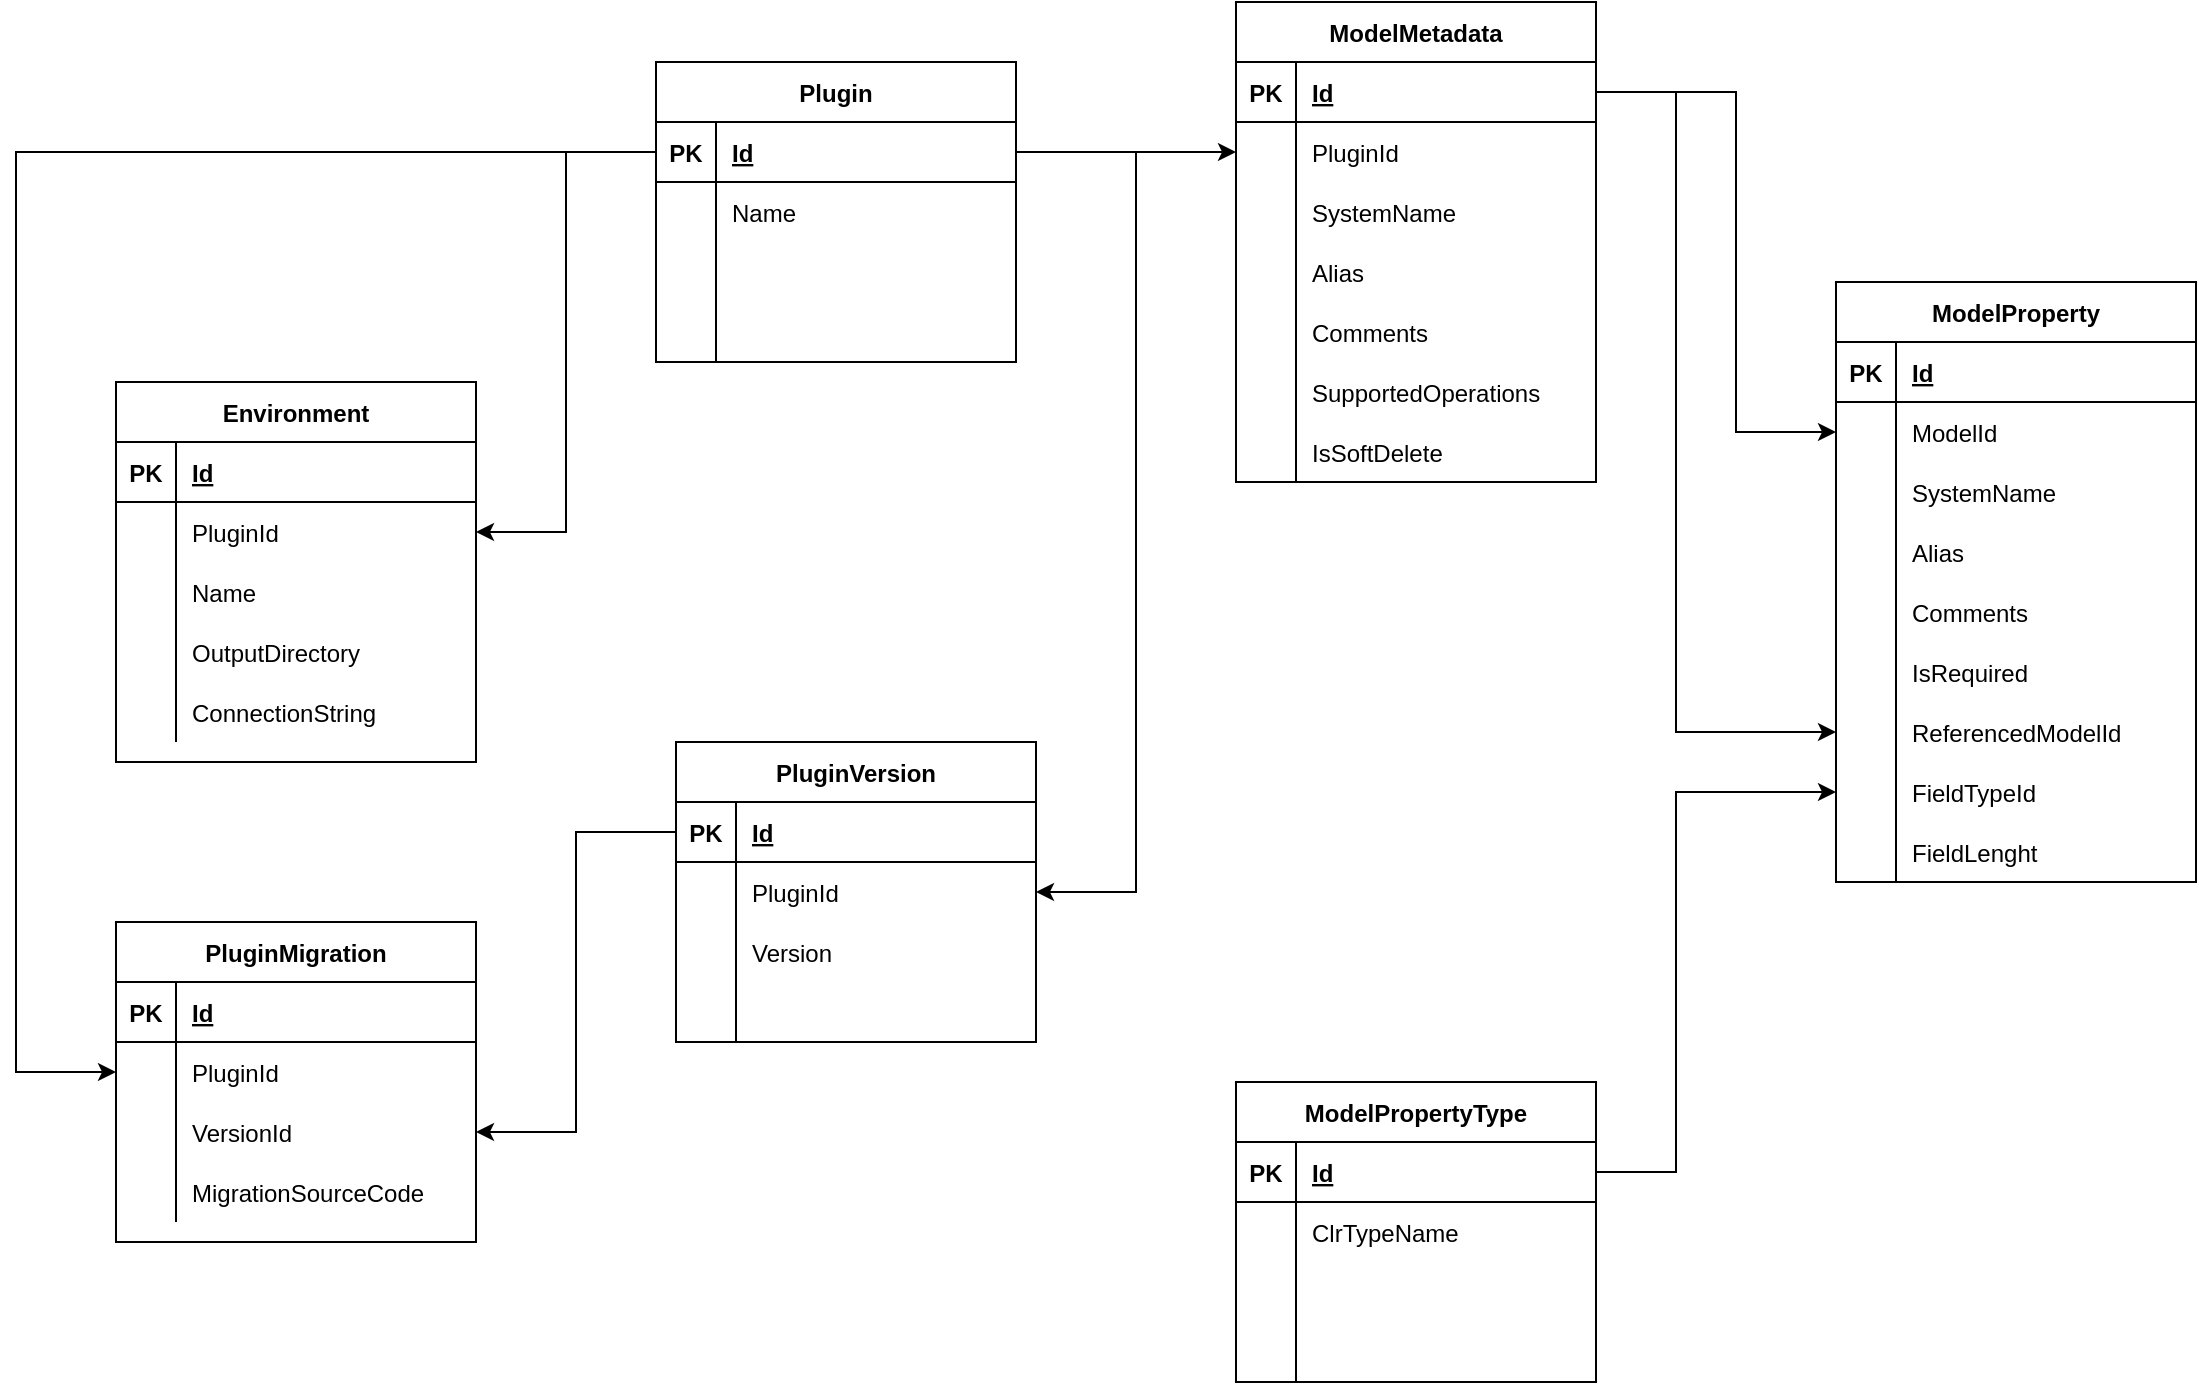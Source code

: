<mxfile version="20.0.1" type="github" pages="3">
  <diagram id="ENWvGRKm66jdoPPi_Mgj" name="MetadataDB">
    <mxGraphModel dx="1452" dy="845" grid="1" gridSize="10" guides="1" tooltips="1" connect="1" arrows="1" fold="1" page="1" pageScale="1" pageWidth="1169" pageHeight="827" math="0" shadow="0">
      <root>
        <mxCell id="0" />
        <mxCell id="1" parent="0" />
        <mxCell id="-sMg55yq_E413-OcBo4l-1" value="Plugin" style="shape=table;startSize=30;container=1;collapsible=1;childLayout=tableLayout;fixedRows=1;rowLines=0;fontStyle=1;align=center;resizeLast=1;" vertex="1" parent="1">
          <mxGeometry x="360" y="70" width="180" height="150" as="geometry" />
        </mxCell>
        <mxCell id="-sMg55yq_E413-OcBo4l-2" value="" style="shape=tableRow;horizontal=0;startSize=0;swimlaneHead=0;swimlaneBody=0;fillColor=none;collapsible=0;dropTarget=0;points=[[0,0.5],[1,0.5]];portConstraint=eastwest;top=0;left=0;right=0;bottom=1;" vertex="1" parent="-sMg55yq_E413-OcBo4l-1">
          <mxGeometry y="30" width="180" height="30" as="geometry" />
        </mxCell>
        <mxCell id="-sMg55yq_E413-OcBo4l-3" value="PK" style="shape=partialRectangle;connectable=0;fillColor=none;top=0;left=0;bottom=0;right=0;fontStyle=1;overflow=hidden;" vertex="1" parent="-sMg55yq_E413-OcBo4l-2">
          <mxGeometry width="30" height="30" as="geometry">
            <mxRectangle width="30" height="30" as="alternateBounds" />
          </mxGeometry>
        </mxCell>
        <mxCell id="-sMg55yq_E413-OcBo4l-4" value="Id" style="shape=partialRectangle;connectable=0;fillColor=none;top=0;left=0;bottom=0;right=0;align=left;spacingLeft=6;fontStyle=5;overflow=hidden;" vertex="1" parent="-sMg55yq_E413-OcBo4l-2">
          <mxGeometry x="30" width="150" height="30" as="geometry">
            <mxRectangle width="150" height="30" as="alternateBounds" />
          </mxGeometry>
        </mxCell>
        <mxCell id="-sMg55yq_E413-OcBo4l-5" value="" style="shape=tableRow;horizontal=0;startSize=0;swimlaneHead=0;swimlaneBody=0;fillColor=none;collapsible=0;dropTarget=0;points=[[0,0.5],[1,0.5]];portConstraint=eastwest;top=0;left=0;right=0;bottom=0;" vertex="1" parent="-sMg55yq_E413-OcBo4l-1">
          <mxGeometry y="60" width="180" height="30" as="geometry" />
        </mxCell>
        <mxCell id="-sMg55yq_E413-OcBo4l-6" value="" style="shape=partialRectangle;connectable=0;fillColor=none;top=0;left=0;bottom=0;right=0;editable=1;overflow=hidden;" vertex="1" parent="-sMg55yq_E413-OcBo4l-5">
          <mxGeometry width="30" height="30" as="geometry">
            <mxRectangle width="30" height="30" as="alternateBounds" />
          </mxGeometry>
        </mxCell>
        <mxCell id="-sMg55yq_E413-OcBo4l-7" value="Name" style="shape=partialRectangle;connectable=0;fillColor=none;top=0;left=0;bottom=0;right=0;align=left;spacingLeft=6;overflow=hidden;" vertex="1" parent="-sMg55yq_E413-OcBo4l-5">
          <mxGeometry x="30" width="150" height="30" as="geometry">
            <mxRectangle width="150" height="30" as="alternateBounds" />
          </mxGeometry>
        </mxCell>
        <mxCell id="-sMg55yq_E413-OcBo4l-8" value="" style="shape=tableRow;horizontal=0;startSize=0;swimlaneHead=0;swimlaneBody=0;fillColor=none;collapsible=0;dropTarget=0;points=[[0,0.5],[1,0.5]];portConstraint=eastwest;top=0;left=0;right=0;bottom=0;" vertex="1" parent="-sMg55yq_E413-OcBo4l-1">
          <mxGeometry y="90" width="180" height="30" as="geometry" />
        </mxCell>
        <mxCell id="-sMg55yq_E413-OcBo4l-9" value="" style="shape=partialRectangle;connectable=0;fillColor=none;top=0;left=0;bottom=0;right=0;editable=1;overflow=hidden;" vertex="1" parent="-sMg55yq_E413-OcBo4l-8">
          <mxGeometry width="30" height="30" as="geometry">
            <mxRectangle width="30" height="30" as="alternateBounds" />
          </mxGeometry>
        </mxCell>
        <mxCell id="-sMg55yq_E413-OcBo4l-10" value="" style="shape=partialRectangle;connectable=0;fillColor=none;top=0;left=0;bottom=0;right=0;align=left;spacingLeft=6;overflow=hidden;" vertex="1" parent="-sMg55yq_E413-OcBo4l-8">
          <mxGeometry x="30" width="150" height="30" as="geometry">
            <mxRectangle width="150" height="30" as="alternateBounds" />
          </mxGeometry>
        </mxCell>
        <mxCell id="-sMg55yq_E413-OcBo4l-11" value="" style="shape=tableRow;horizontal=0;startSize=0;swimlaneHead=0;swimlaneBody=0;fillColor=none;collapsible=0;dropTarget=0;points=[[0,0.5],[1,0.5]];portConstraint=eastwest;top=0;left=0;right=0;bottom=0;" vertex="1" parent="-sMg55yq_E413-OcBo4l-1">
          <mxGeometry y="120" width="180" height="30" as="geometry" />
        </mxCell>
        <mxCell id="-sMg55yq_E413-OcBo4l-12" value="" style="shape=partialRectangle;connectable=0;fillColor=none;top=0;left=0;bottom=0;right=0;editable=1;overflow=hidden;" vertex="1" parent="-sMg55yq_E413-OcBo4l-11">
          <mxGeometry width="30" height="30" as="geometry">
            <mxRectangle width="30" height="30" as="alternateBounds" />
          </mxGeometry>
        </mxCell>
        <mxCell id="-sMg55yq_E413-OcBo4l-13" value="" style="shape=partialRectangle;connectable=0;fillColor=none;top=0;left=0;bottom=0;right=0;align=left;spacingLeft=6;overflow=hidden;" vertex="1" parent="-sMg55yq_E413-OcBo4l-11">
          <mxGeometry x="30" width="150" height="30" as="geometry">
            <mxRectangle width="150" height="30" as="alternateBounds" />
          </mxGeometry>
        </mxCell>
        <mxCell id="-sMg55yq_E413-OcBo4l-14" value="Environment" style="shape=table;startSize=30;container=1;collapsible=1;childLayout=tableLayout;fixedRows=1;rowLines=0;fontStyle=1;align=center;resizeLast=1;" vertex="1" parent="1">
          <mxGeometry x="90" y="230" width="180" height="190" as="geometry" />
        </mxCell>
        <mxCell id="-sMg55yq_E413-OcBo4l-15" value="" style="shape=tableRow;horizontal=0;startSize=0;swimlaneHead=0;swimlaneBody=0;fillColor=none;collapsible=0;dropTarget=0;points=[[0,0.5],[1,0.5]];portConstraint=eastwest;top=0;left=0;right=0;bottom=1;" vertex="1" parent="-sMg55yq_E413-OcBo4l-14">
          <mxGeometry y="30" width="180" height="30" as="geometry" />
        </mxCell>
        <mxCell id="-sMg55yq_E413-OcBo4l-16" value="PK" style="shape=partialRectangle;connectable=0;fillColor=none;top=0;left=0;bottom=0;right=0;fontStyle=1;overflow=hidden;" vertex="1" parent="-sMg55yq_E413-OcBo4l-15">
          <mxGeometry width="30" height="30" as="geometry">
            <mxRectangle width="30" height="30" as="alternateBounds" />
          </mxGeometry>
        </mxCell>
        <mxCell id="-sMg55yq_E413-OcBo4l-17" value="Id" style="shape=partialRectangle;connectable=0;fillColor=none;top=0;left=0;bottom=0;right=0;align=left;spacingLeft=6;fontStyle=5;overflow=hidden;" vertex="1" parent="-sMg55yq_E413-OcBo4l-15">
          <mxGeometry x="30" width="150" height="30" as="geometry">
            <mxRectangle width="150" height="30" as="alternateBounds" />
          </mxGeometry>
        </mxCell>
        <mxCell id="-sMg55yq_E413-OcBo4l-18" value="" style="shape=tableRow;horizontal=0;startSize=0;swimlaneHead=0;swimlaneBody=0;fillColor=none;collapsible=0;dropTarget=0;points=[[0,0.5],[1,0.5]];portConstraint=eastwest;top=0;left=0;right=0;bottom=0;" vertex="1" parent="-sMg55yq_E413-OcBo4l-14">
          <mxGeometry y="60" width="180" height="30" as="geometry" />
        </mxCell>
        <mxCell id="-sMg55yq_E413-OcBo4l-19" value="" style="shape=partialRectangle;connectable=0;fillColor=none;top=0;left=0;bottom=0;right=0;editable=1;overflow=hidden;" vertex="1" parent="-sMg55yq_E413-OcBo4l-18">
          <mxGeometry width="30" height="30" as="geometry">
            <mxRectangle width="30" height="30" as="alternateBounds" />
          </mxGeometry>
        </mxCell>
        <mxCell id="-sMg55yq_E413-OcBo4l-20" value="PluginId" style="shape=partialRectangle;connectable=0;fillColor=none;top=0;left=0;bottom=0;right=0;align=left;spacingLeft=6;overflow=hidden;" vertex="1" parent="-sMg55yq_E413-OcBo4l-18">
          <mxGeometry x="30" width="150" height="30" as="geometry">
            <mxRectangle width="150" height="30" as="alternateBounds" />
          </mxGeometry>
        </mxCell>
        <mxCell id="-sMg55yq_E413-OcBo4l-21" value="" style="shape=tableRow;horizontal=0;startSize=0;swimlaneHead=0;swimlaneBody=0;fillColor=none;collapsible=0;dropTarget=0;points=[[0,0.5],[1,0.5]];portConstraint=eastwest;top=0;left=0;right=0;bottom=0;" vertex="1" parent="-sMg55yq_E413-OcBo4l-14">
          <mxGeometry y="90" width="180" height="30" as="geometry" />
        </mxCell>
        <mxCell id="-sMg55yq_E413-OcBo4l-22" value="" style="shape=partialRectangle;connectable=0;fillColor=none;top=0;left=0;bottom=0;right=0;editable=1;overflow=hidden;" vertex="1" parent="-sMg55yq_E413-OcBo4l-21">
          <mxGeometry width="30" height="30" as="geometry">
            <mxRectangle width="30" height="30" as="alternateBounds" />
          </mxGeometry>
        </mxCell>
        <mxCell id="-sMg55yq_E413-OcBo4l-23" value="Name" style="shape=partialRectangle;connectable=0;fillColor=none;top=0;left=0;bottom=0;right=0;align=left;spacingLeft=6;overflow=hidden;" vertex="1" parent="-sMg55yq_E413-OcBo4l-21">
          <mxGeometry x="30" width="150" height="30" as="geometry">
            <mxRectangle width="150" height="30" as="alternateBounds" />
          </mxGeometry>
        </mxCell>
        <mxCell id="-sMg55yq_E413-OcBo4l-24" value="" style="shape=tableRow;horizontal=0;startSize=0;swimlaneHead=0;swimlaneBody=0;fillColor=none;collapsible=0;dropTarget=0;points=[[0,0.5],[1,0.5]];portConstraint=eastwest;top=0;left=0;right=0;bottom=0;" vertex="1" parent="-sMg55yq_E413-OcBo4l-14">
          <mxGeometry y="120" width="180" height="30" as="geometry" />
        </mxCell>
        <mxCell id="-sMg55yq_E413-OcBo4l-25" value="" style="shape=partialRectangle;connectable=0;fillColor=none;top=0;left=0;bottom=0;right=0;editable=1;overflow=hidden;" vertex="1" parent="-sMg55yq_E413-OcBo4l-24">
          <mxGeometry width="30" height="30" as="geometry">
            <mxRectangle width="30" height="30" as="alternateBounds" />
          </mxGeometry>
        </mxCell>
        <mxCell id="-sMg55yq_E413-OcBo4l-26" value="OutputDirectory" style="shape=partialRectangle;connectable=0;fillColor=none;top=0;left=0;bottom=0;right=0;align=left;spacingLeft=6;overflow=hidden;" vertex="1" parent="-sMg55yq_E413-OcBo4l-24">
          <mxGeometry x="30" width="150" height="30" as="geometry">
            <mxRectangle width="150" height="30" as="alternateBounds" />
          </mxGeometry>
        </mxCell>
        <mxCell id="2RQlWxxqSWTfRUHXWIWC-4" value="" style="shape=tableRow;horizontal=0;startSize=0;swimlaneHead=0;swimlaneBody=0;fillColor=none;collapsible=0;dropTarget=0;points=[[0,0.5],[1,0.5]];portConstraint=eastwest;top=0;left=0;right=0;bottom=0;" vertex="1" parent="-sMg55yq_E413-OcBo4l-14">
          <mxGeometry y="150" width="180" height="30" as="geometry" />
        </mxCell>
        <mxCell id="2RQlWxxqSWTfRUHXWIWC-5" value="" style="shape=partialRectangle;connectable=0;fillColor=none;top=0;left=0;bottom=0;right=0;editable=1;overflow=hidden;" vertex="1" parent="2RQlWxxqSWTfRUHXWIWC-4">
          <mxGeometry width="30" height="30" as="geometry">
            <mxRectangle width="30" height="30" as="alternateBounds" />
          </mxGeometry>
        </mxCell>
        <mxCell id="2RQlWxxqSWTfRUHXWIWC-6" value="ConnectionString" style="shape=partialRectangle;connectable=0;fillColor=none;top=0;left=0;bottom=0;right=0;align=left;spacingLeft=6;overflow=hidden;" vertex="1" parent="2RQlWxxqSWTfRUHXWIWC-4">
          <mxGeometry x="30" width="150" height="30" as="geometry">
            <mxRectangle width="150" height="30" as="alternateBounds" />
          </mxGeometry>
        </mxCell>
        <mxCell id="-sMg55yq_E413-OcBo4l-27" style="edgeStyle=orthogonalEdgeStyle;rounded=0;orthogonalLoop=1;jettySize=auto;html=1;" edge="1" parent="1" source="-sMg55yq_E413-OcBo4l-2" target="-sMg55yq_E413-OcBo4l-18">
          <mxGeometry relative="1" as="geometry" />
        </mxCell>
        <mxCell id="-sMg55yq_E413-OcBo4l-67" value="" style="edgeStyle=orthogonalEdgeStyle;rounded=0;orthogonalLoop=1;jettySize=auto;html=1;" edge="1" parent="1" source="-sMg55yq_E413-OcBo4l-29" target="-sMg55yq_E413-OcBo4l-52">
          <mxGeometry relative="1" as="geometry">
            <Array as="points">
              <mxPoint x="900" y="85" />
              <mxPoint x="900" y="255" />
            </Array>
          </mxGeometry>
        </mxCell>
        <mxCell id="-sMg55yq_E413-OcBo4l-28" value="ModelMetadata" style="shape=table;startSize=30;container=1;collapsible=1;childLayout=tableLayout;fixedRows=1;rowLines=0;fontStyle=1;align=center;resizeLast=1;" vertex="1" parent="1">
          <mxGeometry x="650" y="40" width="180" height="240" as="geometry" />
        </mxCell>
        <mxCell id="-sMg55yq_E413-OcBo4l-29" value="" style="shape=tableRow;horizontal=0;startSize=0;swimlaneHead=0;swimlaneBody=0;fillColor=none;collapsible=0;dropTarget=0;points=[[0,0.5],[1,0.5]];portConstraint=eastwest;top=0;left=0;right=0;bottom=1;" vertex="1" parent="-sMg55yq_E413-OcBo4l-28">
          <mxGeometry y="30" width="180" height="30" as="geometry" />
        </mxCell>
        <mxCell id="-sMg55yq_E413-OcBo4l-30" value="PK" style="shape=partialRectangle;connectable=0;fillColor=none;top=0;left=0;bottom=0;right=0;fontStyle=1;overflow=hidden;" vertex="1" parent="-sMg55yq_E413-OcBo4l-29">
          <mxGeometry width="30" height="30" as="geometry">
            <mxRectangle width="30" height="30" as="alternateBounds" />
          </mxGeometry>
        </mxCell>
        <mxCell id="-sMg55yq_E413-OcBo4l-31" value="Id" style="shape=partialRectangle;connectable=0;fillColor=none;top=0;left=0;bottom=0;right=0;align=left;spacingLeft=6;fontStyle=5;overflow=hidden;" vertex="1" parent="-sMg55yq_E413-OcBo4l-29">
          <mxGeometry x="30" width="150" height="30" as="geometry">
            <mxRectangle width="150" height="30" as="alternateBounds" />
          </mxGeometry>
        </mxCell>
        <mxCell id="-sMg55yq_E413-OcBo4l-44" value="" style="shape=tableRow;horizontal=0;startSize=0;swimlaneHead=0;swimlaneBody=0;fillColor=none;collapsible=0;dropTarget=0;points=[[0,0.5],[1,0.5]];portConstraint=eastwest;top=0;left=0;right=0;bottom=0;" vertex="1" parent="-sMg55yq_E413-OcBo4l-28">
          <mxGeometry y="60" width="180" height="30" as="geometry" />
        </mxCell>
        <mxCell id="-sMg55yq_E413-OcBo4l-45" value="" style="shape=partialRectangle;connectable=0;fillColor=none;top=0;left=0;bottom=0;right=0;editable=1;overflow=hidden;" vertex="1" parent="-sMg55yq_E413-OcBo4l-44">
          <mxGeometry width="30" height="30" as="geometry">
            <mxRectangle width="30" height="30" as="alternateBounds" />
          </mxGeometry>
        </mxCell>
        <mxCell id="-sMg55yq_E413-OcBo4l-46" value="PluginId" style="shape=partialRectangle;connectable=0;fillColor=none;top=0;left=0;bottom=0;right=0;align=left;spacingLeft=6;overflow=hidden;" vertex="1" parent="-sMg55yq_E413-OcBo4l-44">
          <mxGeometry x="30" width="150" height="30" as="geometry">
            <mxRectangle width="150" height="30" as="alternateBounds" />
          </mxGeometry>
        </mxCell>
        <mxCell id="-sMg55yq_E413-OcBo4l-32" value="" style="shape=tableRow;horizontal=0;startSize=0;swimlaneHead=0;swimlaneBody=0;fillColor=none;collapsible=0;dropTarget=0;points=[[0,0.5],[1,0.5]];portConstraint=eastwest;top=0;left=0;right=0;bottom=0;" vertex="1" parent="-sMg55yq_E413-OcBo4l-28">
          <mxGeometry y="90" width="180" height="30" as="geometry" />
        </mxCell>
        <mxCell id="-sMg55yq_E413-OcBo4l-33" value="" style="shape=partialRectangle;connectable=0;fillColor=none;top=0;left=0;bottom=0;right=0;editable=1;overflow=hidden;" vertex="1" parent="-sMg55yq_E413-OcBo4l-32">
          <mxGeometry width="30" height="30" as="geometry">
            <mxRectangle width="30" height="30" as="alternateBounds" />
          </mxGeometry>
        </mxCell>
        <mxCell id="-sMg55yq_E413-OcBo4l-34" value="SystemName" style="shape=partialRectangle;connectable=0;fillColor=none;top=0;left=0;bottom=0;right=0;align=left;spacingLeft=6;overflow=hidden;" vertex="1" parent="-sMg55yq_E413-OcBo4l-32">
          <mxGeometry x="30" width="150" height="30" as="geometry">
            <mxRectangle width="150" height="30" as="alternateBounds" />
          </mxGeometry>
        </mxCell>
        <mxCell id="-sMg55yq_E413-OcBo4l-35" value="" style="shape=tableRow;horizontal=0;startSize=0;swimlaneHead=0;swimlaneBody=0;fillColor=none;collapsible=0;dropTarget=0;points=[[0,0.5],[1,0.5]];portConstraint=eastwest;top=0;left=0;right=0;bottom=0;" vertex="1" parent="-sMg55yq_E413-OcBo4l-28">
          <mxGeometry y="120" width="180" height="30" as="geometry" />
        </mxCell>
        <mxCell id="-sMg55yq_E413-OcBo4l-36" value="" style="shape=partialRectangle;connectable=0;fillColor=none;top=0;left=0;bottom=0;right=0;editable=1;overflow=hidden;" vertex="1" parent="-sMg55yq_E413-OcBo4l-35">
          <mxGeometry width="30" height="30" as="geometry">
            <mxRectangle width="30" height="30" as="alternateBounds" />
          </mxGeometry>
        </mxCell>
        <mxCell id="-sMg55yq_E413-OcBo4l-37" value="Alias" style="shape=partialRectangle;connectable=0;fillColor=none;top=0;left=0;bottom=0;right=0;align=left;spacingLeft=6;overflow=hidden;" vertex="1" parent="-sMg55yq_E413-OcBo4l-35">
          <mxGeometry x="30" width="150" height="30" as="geometry">
            <mxRectangle width="150" height="30" as="alternateBounds" />
          </mxGeometry>
        </mxCell>
        <mxCell id="-sMg55yq_E413-OcBo4l-41" value="" style="shape=tableRow;horizontal=0;startSize=0;swimlaneHead=0;swimlaneBody=0;fillColor=none;collapsible=0;dropTarget=0;points=[[0,0.5],[1,0.5]];portConstraint=eastwest;top=0;left=0;right=0;bottom=0;" vertex="1" parent="-sMg55yq_E413-OcBo4l-28">
          <mxGeometry y="150" width="180" height="30" as="geometry" />
        </mxCell>
        <mxCell id="-sMg55yq_E413-OcBo4l-42" value="" style="shape=partialRectangle;connectable=0;fillColor=none;top=0;left=0;bottom=0;right=0;editable=1;overflow=hidden;" vertex="1" parent="-sMg55yq_E413-OcBo4l-41">
          <mxGeometry width="30" height="30" as="geometry">
            <mxRectangle width="30" height="30" as="alternateBounds" />
          </mxGeometry>
        </mxCell>
        <mxCell id="-sMg55yq_E413-OcBo4l-43" value="Comments" style="shape=partialRectangle;connectable=0;fillColor=none;top=0;left=0;bottom=0;right=0;align=left;spacingLeft=6;overflow=hidden;" vertex="1" parent="-sMg55yq_E413-OcBo4l-41">
          <mxGeometry x="30" width="150" height="30" as="geometry">
            <mxRectangle width="150" height="30" as="alternateBounds" />
          </mxGeometry>
        </mxCell>
        <mxCell id="-sMg55yq_E413-OcBo4l-38" value="" style="shape=tableRow;horizontal=0;startSize=0;swimlaneHead=0;swimlaneBody=0;fillColor=none;collapsible=0;dropTarget=0;points=[[0,0.5],[1,0.5]];portConstraint=eastwest;top=0;left=0;right=0;bottom=0;" vertex="1" parent="-sMg55yq_E413-OcBo4l-28">
          <mxGeometry y="180" width="180" height="30" as="geometry" />
        </mxCell>
        <mxCell id="-sMg55yq_E413-OcBo4l-39" value="" style="shape=partialRectangle;connectable=0;fillColor=none;top=0;left=0;bottom=0;right=0;editable=1;overflow=hidden;" vertex="1" parent="-sMg55yq_E413-OcBo4l-38">
          <mxGeometry width="30" height="30" as="geometry">
            <mxRectangle width="30" height="30" as="alternateBounds" />
          </mxGeometry>
        </mxCell>
        <mxCell id="-sMg55yq_E413-OcBo4l-40" value="SupportedOperations" style="shape=partialRectangle;connectable=0;fillColor=none;top=0;left=0;bottom=0;right=0;align=left;spacingLeft=6;overflow=hidden;" vertex="1" parent="-sMg55yq_E413-OcBo4l-38">
          <mxGeometry x="30" width="150" height="30" as="geometry">
            <mxRectangle width="150" height="30" as="alternateBounds" />
          </mxGeometry>
        </mxCell>
        <mxCell id="2RQlWxxqSWTfRUHXWIWC-1" value="" style="shape=tableRow;horizontal=0;startSize=0;swimlaneHead=0;swimlaneBody=0;fillColor=none;collapsible=0;dropTarget=0;points=[[0,0.5],[1,0.5]];portConstraint=eastwest;top=0;left=0;right=0;bottom=0;" vertex="1" parent="-sMg55yq_E413-OcBo4l-28">
          <mxGeometry y="210" width="180" height="30" as="geometry" />
        </mxCell>
        <mxCell id="2RQlWxxqSWTfRUHXWIWC-2" value="" style="shape=partialRectangle;connectable=0;fillColor=none;top=0;left=0;bottom=0;right=0;editable=1;overflow=hidden;" vertex="1" parent="2RQlWxxqSWTfRUHXWIWC-1">
          <mxGeometry width="30" height="30" as="geometry">
            <mxRectangle width="30" height="30" as="alternateBounds" />
          </mxGeometry>
        </mxCell>
        <mxCell id="2RQlWxxqSWTfRUHXWIWC-3" value="IsSoftDelete" style="shape=partialRectangle;connectable=0;fillColor=none;top=0;left=0;bottom=0;right=0;align=left;spacingLeft=6;overflow=hidden;" vertex="1" parent="2RQlWxxqSWTfRUHXWIWC-1">
          <mxGeometry x="30" width="150" height="30" as="geometry">
            <mxRectangle width="150" height="30" as="alternateBounds" />
          </mxGeometry>
        </mxCell>
        <mxCell id="-sMg55yq_E413-OcBo4l-47" style="edgeStyle=orthogonalEdgeStyle;rounded=0;orthogonalLoop=1;jettySize=auto;html=1;" edge="1" parent="1" source="-sMg55yq_E413-OcBo4l-2" target="-sMg55yq_E413-OcBo4l-44">
          <mxGeometry relative="1" as="geometry" />
        </mxCell>
        <mxCell id="-sMg55yq_E413-OcBo4l-48" value="ModelProperty" style="shape=table;startSize=30;container=1;collapsible=1;childLayout=tableLayout;fixedRows=1;rowLines=0;fontStyle=1;align=center;resizeLast=1;" vertex="1" parent="1">
          <mxGeometry x="950" y="180" width="180" height="300" as="geometry" />
        </mxCell>
        <mxCell id="-sMg55yq_E413-OcBo4l-49" value="" style="shape=tableRow;horizontal=0;startSize=0;swimlaneHead=0;swimlaneBody=0;fillColor=none;collapsible=0;dropTarget=0;points=[[0,0.5],[1,0.5]];portConstraint=eastwest;top=0;left=0;right=0;bottom=1;" vertex="1" parent="-sMg55yq_E413-OcBo4l-48">
          <mxGeometry y="30" width="180" height="30" as="geometry" />
        </mxCell>
        <mxCell id="-sMg55yq_E413-OcBo4l-50" value="PK" style="shape=partialRectangle;connectable=0;fillColor=none;top=0;left=0;bottom=0;right=0;fontStyle=1;overflow=hidden;" vertex="1" parent="-sMg55yq_E413-OcBo4l-49">
          <mxGeometry width="30" height="30" as="geometry">
            <mxRectangle width="30" height="30" as="alternateBounds" />
          </mxGeometry>
        </mxCell>
        <mxCell id="-sMg55yq_E413-OcBo4l-51" value="Id" style="shape=partialRectangle;connectable=0;fillColor=none;top=0;left=0;bottom=0;right=0;align=left;spacingLeft=6;fontStyle=5;overflow=hidden;" vertex="1" parent="-sMg55yq_E413-OcBo4l-49">
          <mxGeometry x="30" width="150" height="30" as="geometry">
            <mxRectangle width="150" height="30" as="alternateBounds" />
          </mxGeometry>
        </mxCell>
        <mxCell id="-sMg55yq_E413-OcBo4l-52" value="" style="shape=tableRow;horizontal=0;startSize=0;swimlaneHead=0;swimlaneBody=0;fillColor=none;collapsible=0;dropTarget=0;points=[[0,0.5],[1,0.5]];portConstraint=eastwest;top=0;left=0;right=0;bottom=0;" vertex="1" parent="-sMg55yq_E413-OcBo4l-48">
          <mxGeometry y="60" width="180" height="30" as="geometry" />
        </mxCell>
        <mxCell id="-sMg55yq_E413-OcBo4l-53" value="" style="shape=partialRectangle;connectable=0;fillColor=none;top=0;left=0;bottom=0;right=0;editable=1;overflow=hidden;" vertex="1" parent="-sMg55yq_E413-OcBo4l-52">
          <mxGeometry width="30" height="30" as="geometry">
            <mxRectangle width="30" height="30" as="alternateBounds" />
          </mxGeometry>
        </mxCell>
        <mxCell id="-sMg55yq_E413-OcBo4l-54" value="ModelId" style="shape=partialRectangle;connectable=0;fillColor=none;top=0;left=0;bottom=0;right=0;align=left;spacingLeft=6;overflow=hidden;" vertex="1" parent="-sMg55yq_E413-OcBo4l-52">
          <mxGeometry x="30" width="150" height="30" as="geometry">
            <mxRectangle width="150" height="30" as="alternateBounds" />
          </mxGeometry>
        </mxCell>
        <mxCell id="-sMg55yq_E413-OcBo4l-68" value="" style="shape=tableRow;horizontal=0;startSize=0;swimlaneHead=0;swimlaneBody=0;fillColor=none;collapsible=0;dropTarget=0;points=[[0,0.5],[1,0.5]];portConstraint=eastwest;top=0;left=0;right=0;bottom=0;" vertex="1" parent="-sMg55yq_E413-OcBo4l-48">
          <mxGeometry y="90" width="180" height="30" as="geometry" />
        </mxCell>
        <mxCell id="-sMg55yq_E413-OcBo4l-69" value="" style="shape=partialRectangle;connectable=0;fillColor=none;top=0;left=0;bottom=0;right=0;editable=1;overflow=hidden;" vertex="1" parent="-sMg55yq_E413-OcBo4l-68">
          <mxGeometry width="30" height="30" as="geometry">
            <mxRectangle width="30" height="30" as="alternateBounds" />
          </mxGeometry>
        </mxCell>
        <mxCell id="-sMg55yq_E413-OcBo4l-70" value="SystemName" style="shape=partialRectangle;connectable=0;fillColor=none;top=0;left=0;bottom=0;right=0;align=left;spacingLeft=6;overflow=hidden;" vertex="1" parent="-sMg55yq_E413-OcBo4l-68">
          <mxGeometry x="30" width="150" height="30" as="geometry">
            <mxRectangle width="150" height="30" as="alternateBounds" />
          </mxGeometry>
        </mxCell>
        <mxCell id="-sMg55yq_E413-OcBo4l-55" value="" style="shape=tableRow;horizontal=0;startSize=0;swimlaneHead=0;swimlaneBody=0;fillColor=none;collapsible=0;dropTarget=0;points=[[0,0.5],[1,0.5]];portConstraint=eastwest;top=0;left=0;right=0;bottom=0;" vertex="1" parent="-sMg55yq_E413-OcBo4l-48">
          <mxGeometry y="120" width="180" height="30" as="geometry" />
        </mxCell>
        <mxCell id="-sMg55yq_E413-OcBo4l-56" value="" style="shape=partialRectangle;connectable=0;fillColor=none;top=0;left=0;bottom=0;right=0;editable=1;overflow=hidden;" vertex="1" parent="-sMg55yq_E413-OcBo4l-55">
          <mxGeometry width="30" height="30" as="geometry">
            <mxRectangle width="30" height="30" as="alternateBounds" />
          </mxGeometry>
        </mxCell>
        <mxCell id="-sMg55yq_E413-OcBo4l-57" value="Alias" style="shape=partialRectangle;connectable=0;fillColor=none;top=0;left=0;bottom=0;right=0;align=left;spacingLeft=6;overflow=hidden;" vertex="1" parent="-sMg55yq_E413-OcBo4l-55">
          <mxGeometry x="30" width="150" height="30" as="geometry">
            <mxRectangle width="150" height="30" as="alternateBounds" />
          </mxGeometry>
        </mxCell>
        <mxCell id="pt1gHQ7T1ihGLbBRqfMP-3" value="" style="shape=tableRow;horizontal=0;startSize=0;swimlaneHead=0;swimlaneBody=0;fillColor=none;collapsible=0;dropTarget=0;points=[[0,0.5],[1,0.5]];portConstraint=eastwest;top=0;left=0;right=0;bottom=0;" vertex="1" parent="-sMg55yq_E413-OcBo4l-48">
          <mxGeometry y="150" width="180" height="30" as="geometry" />
        </mxCell>
        <mxCell id="pt1gHQ7T1ihGLbBRqfMP-4" value="" style="shape=partialRectangle;connectable=0;fillColor=none;top=0;left=0;bottom=0;right=0;editable=1;overflow=hidden;" vertex="1" parent="pt1gHQ7T1ihGLbBRqfMP-3">
          <mxGeometry width="30" height="30" as="geometry">
            <mxRectangle width="30" height="30" as="alternateBounds" />
          </mxGeometry>
        </mxCell>
        <mxCell id="pt1gHQ7T1ihGLbBRqfMP-5" value="Comments" style="shape=partialRectangle;connectable=0;fillColor=none;top=0;left=0;bottom=0;right=0;align=left;spacingLeft=6;overflow=hidden;" vertex="1" parent="pt1gHQ7T1ihGLbBRqfMP-3">
          <mxGeometry x="30" width="150" height="30" as="geometry">
            <mxRectangle width="150" height="30" as="alternateBounds" />
          </mxGeometry>
        </mxCell>
        <mxCell id="-sMg55yq_E413-OcBo4l-58" value="" style="shape=tableRow;horizontal=0;startSize=0;swimlaneHead=0;swimlaneBody=0;fillColor=none;collapsible=0;dropTarget=0;points=[[0,0.5],[1,0.5]];portConstraint=eastwest;top=0;left=0;right=0;bottom=0;" vertex="1" parent="-sMg55yq_E413-OcBo4l-48">
          <mxGeometry y="180" width="180" height="30" as="geometry" />
        </mxCell>
        <mxCell id="-sMg55yq_E413-OcBo4l-59" value="" style="shape=partialRectangle;connectable=0;fillColor=none;top=0;left=0;bottom=0;right=0;editable=1;overflow=hidden;" vertex="1" parent="-sMg55yq_E413-OcBo4l-58">
          <mxGeometry width="30" height="30" as="geometry">
            <mxRectangle width="30" height="30" as="alternateBounds" />
          </mxGeometry>
        </mxCell>
        <mxCell id="-sMg55yq_E413-OcBo4l-60" value="IsRequired" style="shape=partialRectangle;connectable=0;fillColor=none;top=0;left=0;bottom=0;right=0;align=left;spacingLeft=6;overflow=hidden;" vertex="1" parent="-sMg55yq_E413-OcBo4l-58">
          <mxGeometry x="30" width="150" height="30" as="geometry">
            <mxRectangle width="150" height="30" as="alternateBounds" />
          </mxGeometry>
        </mxCell>
        <mxCell id="-sMg55yq_E413-OcBo4l-85" value="" style="shape=tableRow;horizontal=0;startSize=0;swimlaneHead=0;swimlaneBody=0;fillColor=none;collapsible=0;dropTarget=0;points=[[0,0.5],[1,0.5]];portConstraint=eastwest;top=0;left=0;right=0;bottom=0;" vertex="1" parent="-sMg55yq_E413-OcBo4l-48">
          <mxGeometry y="210" width="180" height="30" as="geometry" />
        </mxCell>
        <mxCell id="-sMg55yq_E413-OcBo4l-86" value="" style="shape=partialRectangle;connectable=0;fillColor=none;top=0;left=0;bottom=0;right=0;editable=1;overflow=hidden;" vertex="1" parent="-sMg55yq_E413-OcBo4l-85">
          <mxGeometry width="30" height="30" as="geometry">
            <mxRectangle width="30" height="30" as="alternateBounds" />
          </mxGeometry>
        </mxCell>
        <mxCell id="-sMg55yq_E413-OcBo4l-87" value="ReferencedModelId" style="shape=partialRectangle;connectable=0;fillColor=none;top=0;left=0;bottom=0;right=0;align=left;spacingLeft=6;overflow=hidden;" vertex="1" parent="-sMg55yq_E413-OcBo4l-85">
          <mxGeometry x="30" width="150" height="30" as="geometry">
            <mxRectangle width="150" height="30" as="alternateBounds" />
          </mxGeometry>
        </mxCell>
        <mxCell id="-sMg55yq_E413-OcBo4l-61" value="" style="shape=tableRow;horizontal=0;startSize=0;swimlaneHead=0;swimlaneBody=0;fillColor=none;collapsible=0;dropTarget=0;points=[[0,0.5],[1,0.5]];portConstraint=eastwest;top=0;left=0;right=0;bottom=0;" vertex="1" parent="-sMg55yq_E413-OcBo4l-48">
          <mxGeometry y="240" width="180" height="30" as="geometry" />
        </mxCell>
        <mxCell id="-sMg55yq_E413-OcBo4l-62" value="" style="shape=partialRectangle;connectable=0;fillColor=none;top=0;left=0;bottom=0;right=0;editable=1;overflow=hidden;" vertex="1" parent="-sMg55yq_E413-OcBo4l-61">
          <mxGeometry width="30" height="30" as="geometry">
            <mxRectangle width="30" height="30" as="alternateBounds" />
          </mxGeometry>
        </mxCell>
        <mxCell id="-sMg55yq_E413-OcBo4l-63" value="FieldTypeId" style="shape=partialRectangle;connectable=0;fillColor=none;top=0;left=0;bottom=0;right=0;align=left;spacingLeft=6;overflow=hidden;" vertex="1" parent="-sMg55yq_E413-OcBo4l-61">
          <mxGeometry x="30" width="150" height="30" as="geometry">
            <mxRectangle width="150" height="30" as="alternateBounds" />
          </mxGeometry>
        </mxCell>
        <mxCell id="-sMg55yq_E413-OcBo4l-64" value="" style="shape=tableRow;horizontal=0;startSize=0;swimlaneHead=0;swimlaneBody=0;fillColor=none;collapsible=0;dropTarget=0;points=[[0,0.5],[1,0.5]];portConstraint=eastwest;top=0;left=0;right=0;bottom=0;" vertex="1" parent="-sMg55yq_E413-OcBo4l-48">
          <mxGeometry y="270" width="180" height="30" as="geometry" />
        </mxCell>
        <mxCell id="-sMg55yq_E413-OcBo4l-65" value="" style="shape=partialRectangle;connectable=0;fillColor=none;top=0;left=0;bottom=0;right=0;editable=1;overflow=hidden;" vertex="1" parent="-sMg55yq_E413-OcBo4l-64">
          <mxGeometry width="30" height="30" as="geometry">
            <mxRectangle width="30" height="30" as="alternateBounds" />
          </mxGeometry>
        </mxCell>
        <mxCell id="-sMg55yq_E413-OcBo4l-66" value="FieldLenght" style="shape=partialRectangle;connectable=0;fillColor=none;top=0;left=0;bottom=0;right=0;align=left;spacingLeft=6;overflow=hidden;" vertex="1" parent="-sMg55yq_E413-OcBo4l-64">
          <mxGeometry x="30" width="150" height="30" as="geometry">
            <mxRectangle width="150" height="30" as="alternateBounds" />
          </mxGeometry>
        </mxCell>
        <mxCell id="-sMg55yq_E413-OcBo4l-71" value="ModelPropertyType" style="shape=table;startSize=30;container=1;collapsible=1;childLayout=tableLayout;fixedRows=1;rowLines=0;fontStyle=1;align=center;resizeLast=1;" vertex="1" parent="1">
          <mxGeometry x="650" y="580" width="180" height="150" as="geometry" />
        </mxCell>
        <mxCell id="-sMg55yq_E413-OcBo4l-72" value="" style="shape=tableRow;horizontal=0;startSize=0;swimlaneHead=0;swimlaneBody=0;fillColor=none;collapsible=0;dropTarget=0;points=[[0,0.5],[1,0.5]];portConstraint=eastwest;top=0;left=0;right=0;bottom=1;" vertex="1" parent="-sMg55yq_E413-OcBo4l-71">
          <mxGeometry y="30" width="180" height="30" as="geometry" />
        </mxCell>
        <mxCell id="-sMg55yq_E413-OcBo4l-73" value="PK" style="shape=partialRectangle;connectable=0;fillColor=none;top=0;left=0;bottom=0;right=0;fontStyle=1;overflow=hidden;" vertex="1" parent="-sMg55yq_E413-OcBo4l-72">
          <mxGeometry width="30" height="30" as="geometry">
            <mxRectangle width="30" height="30" as="alternateBounds" />
          </mxGeometry>
        </mxCell>
        <mxCell id="-sMg55yq_E413-OcBo4l-74" value="Id" style="shape=partialRectangle;connectable=0;fillColor=none;top=0;left=0;bottom=0;right=0;align=left;spacingLeft=6;fontStyle=5;overflow=hidden;" vertex="1" parent="-sMg55yq_E413-OcBo4l-72">
          <mxGeometry x="30" width="150" height="30" as="geometry">
            <mxRectangle width="150" height="30" as="alternateBounds" />
          </mxGeometry>
        </mxCell>
        <mxCell id="-sMg55yq_E413-OcBo4l-75" value="" style="shape=tableRow;horizontal=0;startSize=0;swimlaneHead=0;swimlaneBody=0;fillColor=none;collapsible=0;dropTarget=0;points=[[0,0.5],[1,0.5]];portConstraint=eastwest;top=0;left=0;right=0;bottom=0;" vertex="1" parent="-sMg55yq_E413-OcBo4l-71">
          <mxGeometry y="60" width="180" height="30" as="geometry" />
        </mxCell>
        <mxCell id="-sMg55yq_E413-OcBo4l-76" value="" style="shape=partialRectangle;connectable=0;fillColor=none;top=0;left=0;bottom=0;right=0;editable=1;overflow=hidden;" vertex="1" parent="-sMg55yq_E413-OcBo4l-75">
          <mxGeometry width="30" height="30" as="geometry">
            <mxRectangle width="30" height="30" as="alternateBounds" />
          </mxGeometry>
        </mxCell>
        <mxCell id="-sMg55yq_E413-OcBo4l-77" value="ClrTypeName" style="shape=partialRectangle;connectable=0;fillColor=none;top=0;left=0;bottom=0;right=0;align=left;spacingLeft=6;overflow=hidden;" vertex="1" parent="-sMg55yq_E413-OcBo4l-75">
          <mxGeometry x="30" width="150" height="30" as="geometry">
            <mxRectangle width="150" height="30" as="alternateBounds" />
          </mxGeometry>
        </mxCell>
        <mxCell id="-sMg55yq_E413-OcBo4l-78" value="" style="shape=tableRow;horizontal=0;startSize=0;swimlaneHead=0;swimlaneBody=0;fillColor=none;collapsible=0;dropTarget=0;points=[[0,0.5],[1,0.5]];portConstraint=eastwest;top=0;left=0;right=0;bottom=0;" vertex="1" parent="-sMg55yq_E413-OcBo4l-71">
          <mxGeometry y="90" width="180" height="30" as="geometry" />
        </mxCell>
        <mxCell id="-sMg55yq_E413-OcBo4l-79" value="" style="shape=partialRectangle;connectable=0;fillColor=none;top=0;left=0;bottom=0;right=0;editable=1;overflow=hidden;" vertex="1" parent="-sMg55yq_E413-OcBo4l-78">
          <mxGeometry width="30" height="30" as="geometry">
            <mxRectangle width="30" height="30" as="alternateBounds" />
          </mxGeometry>
        </mxCell>
        <mxCell id="-sMg55yq_E413-OcBo4l-80" value="" style="shape=partialRectangle;connectable=0;fillColor=none;top=0;left=0;bottom=0;right=0;align=left;spacingLeft=6;overflow=hidden;" vertex="1" parent="-sMg55yq_E413-OcBo4l-78">
          <mxGeometry x="30" width="150" height="30" as="geometry">
            <mxRectangle width="150" height="30" as="alternateBounds" />
          </mxGeometry>
        </mxCell>
        <mxCell id="-sMg55yq_E413-OcBo4l-81" value="" style="shape=tableRow;horizontal=0;startSize=0;swimlaneHead=0;swimlaneBody=0;fillColor=none;collapsible=0;dropTarget=0;points=[[0,0.5],[1,0.5]];portConstraint=eastwest;top=0;left=0;right=0;bottom=0;" vertex="1" parent="-sMg55yq_E413-OcBo4l-71">
          <mxGeometry y="120" width="180" height="30" as="geometry" />
        </mxCell>
        <mxCell id="-sMg55yq_E413-OcBo4l-82" value="" style="shape=partialRectangle;connectable=0;fillColor=none;top=0;left=0;bottom=0;right=0;editable=1;overflow=hidden;" vertex="1" parent="-sMg55yq_E413-OcBo4l-81">
          <mxGeometry width="30" height="30" as="geometry">
            <mxRectangle width="30" height="30" as="alternateBounds" />
          </mxGeometry>
        </mxCell>
        <mxCell id="-sMg55yq_E413-OcBo4l-83" value="" style="shape=partialRectangle;connectable=0;fillColor=none;top=0;left=0;bottom=0;right=0;align=left;spacingLeft=6;overflow=hidden;" vertex="1" parent="-sMg55yq_E413-OcBo4l-81">
          <mxGeometry x="30" width="150" height="30" as="geometry">
            <mxRectangle width="150" height="30" as="alternateBounds" />
          </mxGeometry>
        </mxCell>
        <mxCell id="-sMg55yq_E413-OcBo4l-88" value="PluginMigration" style="shape=table;startSize=30;container=1;collapsible=1;childLayout=tableLayout;fixedRows=1;rowLines=0;fontStyle=1;align=center;resizeLast=1;" vertex="1" parent="1">
          <mxGeometry x="90" y="500" width="180" height="160" as="geometry" />
        </mxCell>
        <mxCell id="-sMg55yq_E413-OcBo4l-89" value="" style="shape=tableRow;horizontal=0;startSize=0;swimlaneHead=0;swimlaneBody=0;fillColor=none;collapsible=0;dropTarget=0;points=[[0,0.5],[1,0.5]];portConstraint=eastwest;top=0;left=0;right=0;bottom=1;" vertex="1" parent="-sMg55yq_E413-OcBo4l-88">
          <mxGeometry y="30" width="180" height="30" as="geometry" />
        </mxCell>
        <mxCell id="-sMg55yq_E413-OcBo4l-90" value="PK" style="shape=partialRectangle;connectable=0;fillColor=none;top=0;left=0;bottom=0;right=0;fontStyle=1;overflow=hidden;" vertex="1" parent="-sMg55yq_E413-OcBo4l-89">
          <mxGeometry width="30" height="30" as="geometry">
            <mxRectangle width="30" height="30" as="alternateBounds" />
          </mxGeometry>
        </mxCell>
        <mxCell id="-sMg55yq_E413-OcBo4l-91" value="Id" style="shape=partialRectangle;connectable=0;fillColor=none;top=0;left=0;bottom=0;right=0;align=left;spacingLeft=6;fontStyle=5;overflow=hidden;" vertex="1" parent="-sMg55yq_E413-OcBo4l-89">
          <mxGeometry x="30" width="150" height="30" as="geometry">
            <mxRectangle width="150" height="30" as="alternateBounds" />
          </mxGeometry>
        </mxCell>
        <mxCell id="-sMg55yq_E413-OcBo4l-92" value="" style="shape=tableRow;horizontal=0;startSize=0;swimlaneHead=0;swimlaneBody=0;fillColor=none;collapsible=0;dropTarget=0;points=[[0,0.5],[1,0.5]];portConstraint=eastwest;top=0;left=0;right=0;bottom=0;" vertex="1" parent="-sMg55yq_E413-OcBo4l-88">
          <mxGeometry y="60" width="180" height="30" as="geometry" />
        </mxCell>
        <mxCell id="-sMg55yq_E413-OcBo4l-93" value="" style="shape=partialRectangle;connectable=0;fillColor=none;top=0;left=0;bottom=0;right=0;editable=1;overflow=hidden;" vertex="1" parent="-sMg55yq_E413-OcBo4l-92">
          <mxGeometry width="30" height="30" as="geometry">
            <mxRectangle width="30" height="30" as="alternateBounds" />
          </mxGeometry>
        </mxCell>
        <mxCell id="-sMg55yq_E413-OcBo4l-94" value="PluginId" style="shape=partialRectangle;connectable=0;fillColor=none;top=0;left=0;bottom=0;right=0;align=left;spacingLeft=6;overflow=hidden;" vertex="1" parent="-sMg55yq_E413-OcBo4l-92">
          <mxGeometry x="30" width="150" height="30" as="geometry">
            <mxRectangle width="150" height="30" as="alternateBounds" />
          </mxGeometry>
        </mxCell>
        <mxCell id="-sMg55yq_E413-OcBo4l-95" value="" style="shape=tableRow;horizontal=0;startSize=0;swimlaneHead=0;swimlaneBody=0;fillColor=none;collapsible=0;dropTarget=0;points=[[0,0.5],[1,0.5]];portConstraint=eastwest;top=0;left=0;right=0;bottom=0;" vertex="1" parent="-sMg55yq_E413-OcBo4l-88">
          <mxGeometry y="90" width="180" height="30" as="geometry" />
        </mxCell>
        <mxCell id="-sMg55yq_E413-OcBo4l-96" value="" style="shape=partialRectangle;connectable=0;fillColor=none;top=0;left=0;bottom=0;right=0;editable=1;overflow=hidden;" vertex="1" parent="-sMg55yq_E413-OcBo4l-95">
          <mxGeometry width="30" height="30" as="geometry">
            <mxRectangle width="30" height="30" as="alternateBounds" />
          </mxGeometry>
        </mxCell>
        <mxCell id="-sMg55yq_E413-OcBo4l-97" value="VersionId" style="shape=partialRectangle;connectable=0;fillColor=none;top=0;left=0;bottom=0;right=0;align=left;spacingLeft=6;overflow=hidden;" vertex="1" parent="-sMg55yq_E413-OcBo4l-95">
          <mxGeometry x="30" width="150" height="30" as="geometry">
            <mxRectangle width="150" height="30" as="alternateBounds" />
          </mxGeometry>
        </mxCell>
        <mxCell id="-sMg55yq_E413-OcBo4l-98" value="" style="shape=tableRow;horizontal=0;startSize=0;swimlaneHead=0;swimlaneBody=0;fillColor=none;collapsible=0;dropTarget=0;points=[[0,0.5],[1,0.5]];portConstraint=eastwest;top=0;left=0;right=0;bottom=0;" vertex="1" parent="-sMg55yq_E413-OcBo4l-88">
          <mxGeometry y="120" width="180" height="30" as="geometry" />
        </mxCell>
        <mxCell id="-sMg55yq_E413-OcBo4l-99" value="" style="shape=partialRectangle;connectable=0;fillColor=none;top=0;left=0;bottom=0;right=0;editable=1;overflow=hidden;" vertex="1" parent="-sMg55yq_E413-OcBo4l-98">
          <mxGeometry width="30" height="30" as="geometry">
            <mxRectangle width="30" height="30" as="alternateBounds" />
          </mxGeometry>
        </mxCell>
        <mxCell id="-sMg55yq_E413-OcBo4l-100" value="MigrationSourceCode" style="shape=partialRectangle;connectable=0;fillColor=none;top=0;left=0;bottom=0;right=0;align=left;spacingLeft=6;overflow=hidden;" vertex="1" parent="-sMg55yq_E413-OcBo4l-98">
          <mxGeometry x="30" width="150" height="30" as="geometry">
            <mxRectangle width="150" height="30" as="alternateBounds" />
          </mxGeometry>
        </mxCell>
        <mxCell id="-sMg55yq_E413-OcBo4l-101" value="PluginVersion" style="shape=table;startSize=30;container=1;collapsible=1;childLayout=tableLayout;fixedRows=1;rowLines=0;fontStyle=1;align=center;resizeLast=1;" vertex="1" parent="1">
          <mxGeometry x="370" y="410" width="180" height="150" as="geometry" />
        </mxCell>
        <mxCell id="-sMg55yq_E413-OcBo4l-102" value="" style="shape=tableRow;horizontal=0;startSize=0;swimlaneHead=0;swimlaneBody=0;fillColor=none;collapsible=0;dropTarget=0;points=[[0,0.5],[1,0.5]];portConstraint=eastwest;top=0;left=0;right=0;bottom=1;" vertex="1" parent="-sMg55yq_E413-OcBo4l-101">
          <mxGeometry y="30" width="180" height="30" as="geometry" />
        </mxCell>
        <mxCell id="-sMg55yq_E413-OcBo4l-103" value="PK" style="shape=partialRectangle;connectable=0;fillColor=none;top=0;left=0;bottom=0;right=0;fontStyle=1;overflow=hidden;" vertex="1" parent="-sMg55yq_E413-OcBo4l-102">
          <mxGeometry width="30" height="30" as="geometry">
            <mxRectangle width="30" height="30" as="alternateBounds" />
          </mxGeometry>
        </mxCell>
        <mxCell id="-sMg55yq_E413-OcBo4l-104" value="Id" style="shape=partialRectangle;connectable=0;fillColor=none;top=0;left=0;bottom=0;right=0;align=left;spacingLeft=6;fontStyle=5;overflow=hidden;" vertex="1" parent="-sMg55yq_E413-OcBo4l-102">
          <mxGeometry x="30" width="150" height="30" as="geometry">
            <mxRectangle width="150" height="30" as="alternateBounds" />
          </mxGeometry>
        </mxCell>
        <mxCell id="-sMg55yq_E413-OcBo4l-105" value="" style="shape=tableRow;horizontal=0;startSize=0;swimlaneHead=0;swimlaneBody=0;fillColor=none;collapsible=0;dropTarget=0;points=[[0,0.5],[1,0.5]];portConstraint=eastwest;top=0;left=0;right=0;bottom=0;" vertex="1" parent="-sMg55yq_E413-OcBo4l-101">
          <mxGeometry y="60" width="180" height="30" as="geometry" />
        </mxCell>
        <mxCell id="-sMg55yq_E413-OcBo4l-106" value="" style="shape=partialRectangle;connectable=0;fillColor=none;top=0;left=0;bottom=0;right=0;editable=1;overflow=hidden;" vertex="1" parent="-sMg55yq_E413-OcBo4l-105">
          <mxGeometry width="30" height="30" as="geometry">
            <mxRectangle width="30" height="30" as="alternateBounds" />
          </mxGeometry>
        </mxCell>
        <mxCell id="-sMg55yq_E413-OcBo4l-107" value="PluginId" style="shape=partialRectangle;connectable=0;fillColor=none;top=0;left=0;bottom=0;right=0;align=left;spacingLeft=6;overflow=hidden;" vertex="1" parent="-sMg55yq_E413-OcBo4l-105">
          <mxGeometry x="30" width="150" height="30" as="geometry">
            <mxRectangle width="150" height="30" as="alternateBounds" />
          </mxGeometry>
        </mxCell>
        <mxCell id="-sMg55yq_E413-OcBo4l-108" value="" style="shape=tableRow;horizontal=0;startSize=0;swimlaneHead=0;swimlaneBody=0;fillColor=none;collapsible=0;dropTarget=0;points=[[0,0.5],[1,0.5]];portConstraint=eastwest;top=0;left=0;right=0;bottom=0;" vertex="1" parent="-sMg55yq_E413-OcBo4l-101">
          <mxGeometry y="90" width="180" height="30" as="geometry" />
        </mxCell>
        <mxCell id="-sMg55yq_E413-OcBo4l-109" value="" style="shape=partialRectangle;connectable=0;fillColor=none;top=0;left=0;bottom=0;right=0;editable=1;overflow=hidden;" vertex="1" parent="-sMg55yq_E413-OcBo4l-108">
          <mxGeometry width="30" height="30" as="geometry">
            <mxRectangle width="30" height="30" as="alternateBounds" />
          </mxGeometry>
        </mxCell>
        <mxCell id="-sMg55yq_E413-OcBo4l-110" value="Version" style="shape=partialRectangle;connectable=0;fillColor=none;top=0;left=0;bottom=0;right=0;align=left;spacingLeft=6;overflow=hidden;" vertex="1" parent="-sMg55yq_E413-OcBo4l-108">
          <mxGeometry x="30" width="150" height="30" as="geometry">
            <mxRectangle width="150" height="30" as="alternateBounds" />
          </mxGeometry>
        </mxCell>
        <mxCell id="-sMg55yq_E413-OcBo4l-111" value="" style="shape=tableRow;horizontal=0;startSize=0;swimlaneHead=0;swimlaneBody=0;fillColor=none;collapsible=0;dropTarget=0;points=[[0,0.5],[1,0.5]];portConstraint=eastwest;top=0;left=0;right=0;bottom=0;" vertex="1" parent="-sMg55yq_E413-OcBo4l-101">
          <mxGeometry y="120" width="180" height="30" as="geometry" />
        </mxCell>
        <mxCell id="-sMg55yq_E413-OcBo4l-112" value="" style="shape=partialRectangle;connectable=0;fillColor=none;top=0;left=0;bottom=0;right=0;editable=1;overflow=hidden;" vertex="1" parent="-sMg55yq_E413-OcBo4l-111">
          <mxGeometry width="30" height="30" as="geometry">
            <mxRectangle width="30" height="30" as="alternateBounds" />
          </mxGeometry>
        </mxCell>
        <mxCell id="-sMg55yq_E413-OcBo4l-113" value="" style="shape=partialRectangle;connectable=0;fillColor=none;top=0;left=0;bottom=0;right=0;align=left;spacingLeft=6;overflow=hidden;" vertex="1" parent="-sMg55yq_E413-OcBo4l-111">
          <mxGeometry x="30" width="150" height="30" as="geometry">
            <mxRectangle width="150" height="30" as="alternateBounds" />
          </mxGeometry>
        </mxCell>
        <mxCell id="-sMg55yq_E413-OcBo4l-115" style="edgeStyle=orthogonalEdgeStyle;rounded=0;orthogonalLoop=1;jettySize=auto;html=1;" edge="1" parent="1" source="-sMg55yq_E413-OcBo4l-2" target="-sMg55yq_E413-OcBo4l-92">
          <mxGeometry relative="1" as="geometry">
            <Array as="points">
              <mxPoint x="40" y="115" />
              <mxPoint x="40" y="575" />
            </Array>
          </mxGeometry>
        </mxCell>
        <mxCell id="-sMg55yq_E413-OcBo4l-116" style="edgeStyle=orthogonalEdgeStyle;rounded=0;orthogonalLoop=1;jettySize=auto;html=1;" edge="1" parent="1" source="-sMg55yq_E413-OcBo4l-102" target="-sMg55yq_E413-OcBo4l-95">
          <mxGeometry relative="1" as="geometry" />
        </mxCell>
        <mxCell id="pt1gHQ7T1ihGLbBRqfMP-2" style="edgeStyle=orthogonalEdgeStyle;rounded=0;orthogonalLoop=1;jettySize=auto;html=1;entryX=1;entryY=0.5;entryDx=0;entryDy=0;fontSize=13;" edge="1" parent="1" source="-sMg55yq_E413-OcBo4l-2" target="-sMg55yq_E413-OcBo4l-105">
          <mxGeometry relative="1" as="geometry">
            <Array as="points">
              <mxPoint x="600" y="115" />
              <mxPoint x="600" y="485" />
            </Array>
          </mxGeometry>
        </mxCell>
        <mxCell id="pt1gHQ7T1ihGLbBRqfMP-6" style="edgeStyle=orthogonalEdgeStyle;rounded=0;orthogonalLoop=1;jettySize=auto;html=1;fontSize=13;" edge="1" parent="1" source="-sMg55yq_E413-OcBo4l-72" target="-sMg55yq_E413-OcBo4l-61">
          <mxGeometry relative="1" as="geometry">
            <Array as="points">
              <mxPoint x="870" y="625" />
              <mxPoint x="870" y="435" />
            </Array>
          </mxGeometry>
        </mxCell>
        <mxCell id="pt1gHQ7T1ihGLbBRqfMP-7" style="edgeStyle=orthogonalEdgeStyle;rounded=0;orthogonalLoop=1;jettySize=auto;html=1;fontSize=13;" edge="1" parent="1" source="-sMg55yq_E413-OcBo4l-29" target="-sMg55yq_E413-OcBo4l-85">
          <mxGeometry relative="1" as="geometry">
            <Array as="points">
              <mxPoint x="870" y="85" />
              <mxPoint x="870" y="405" />
            </Array>
          </mxGeometry>
        </mxCell>
      </root>
    </mxGraphModel>
  </diagram>
  <diagram id="a09yNDapUuXAvBnfM2Tt" name="TopLevelArhitect">
    <mxGraphModel dx="1452" dy="845" grid="1" gridSize="10" guides="1" tooltips="1" connect="1" arrows="1" fold="1" page="1" pageScale="1" pageWidth="1169" pageHeight="827" math="0" shadow="0">
      <root>
        <mxCell id="0" />
        <mxCell id="1" parent="0" />
        <mxCell id="lVMgmIaOudMmXFDj-p6S-11" value="" style="group" vertex="1" connectable="0" parent="1">
          <mxGeometry x="500" y="550" width="170" height="270" as="geometry" />
        </mxCell>
        <mxCell id="lVMgmIaOudMmXFDj-p6S-1" value="" style="shadow=0;dashed=0;html=1;strokeColor=none;labelPosition=center;verticalLabelPosition=bottom;verticalAlign=top;outlineConnect=0;align=center;shape=mxgraph.office.databases.database;fillColor=#DA4026;opacity=30;" vertex="1" parent="lVMgmIaOudMmXFDj-p6S-11">
          <mxGeometry width="170" height="270" as="geometry" />
        </mxCell>
        <mxCell id="lVMgmIaOudMmXFDj-p6S-9" value="" style="group" vertex="1" connectable="0" parent="lVMgmIaOudMmXFDj-p6S-11">
          <mxGeometry x="30" y="80" width="120" height="180" as="geometry" />
        </mxCell>
        <mxCell id="lVMgmIaOudMmXFDj-p6S-3" value="&lt;font style=&quot;font-size: 18px;&quot;&gt;ST.Core&lt;/font&gt;" style="whiteSpace=wrap;html=1;" vertex="1" parent="lVMgmIaOudMmXFDj-p6S-9">
          <mxGeometry width="120" height="60" as="geometry" />
        </mxCell>
        <mxCell id="lVMgmIaOudMmXFDj-p6S-5" value="&lt;font style=&quot;font-size: 16px;&quot;&gt;ST.Metadata&lt;/font&gt;" style="whiteSpace=wrap;html=1;" vertex="1" parent="lVMgmIaOudMmXFDj-p6S-9">
          <mxGeometry y="60" width="120" height="60" as="geometry" />
        </mxCell>
        <mxCell id="lVMgmIaOudMmXFDj-p6S-7" value="&lt;font style=&quot;font-size: 19px;&quot;&gt;UserModels&lt;/font&gt;" style="whiteSpace=wrap;html=1;" vertex="1" parent="lVMgmIaOudMmXFDj-p6S-9">
          <mxGeometry y="120" width="120" height="60" as="geometry" />
        </mxCell>
        <mxCell id="lVMgmIaOudMmXFDj-p6S-19" style="edgeStyle=orthogonalEdgeStyle;rounded=0;orthogonalLoop=1;jettySize=auto;html=1;fontSize=19;" edge="1" parent="1" source="lVMgmIaOudMmXFDj-p6S-14" target="lVMgmIaOudMmXFDj-p6S-15">
          <mxGeometry relative="1" as="geometry">
            <mxPoint x="230" y="340" as="targetPoint" />
          </mxGeometry>
        </mxCell>
        <mxCell id="lVMgmIaOudMmXFDj-p6S-35" style="edgeStyle=orthogonalEdgeStyle;rounded=0;orthogonalLoop=1;jettySize=auto;html=1;fontSize=19;entryX=0.5;entryY=0;entryDx=0;entryDy=0;entryPerimeter=0;" edge="1" parent="1" source="lVMgmIaOudMmXFDj-p6S-14" target="lVMgmIaOudMmXFDj-p6S-20">
          <mxGeometry relative="1" as="geometry">
            <Array as="points">
              <mxPoint x="351" y="364" />
              <mxPoint x="351" y="90" />
              <mxPoint x="585" y="90" />
            </Array>
          </mxGeometry>
        </mxCell>
        <mxCell id="lVMgmIaOudMmXFDj-p6S-36" value="Состояние выполнения задач" style="edgeLabel;html=1;align=center;verticalAlign=middle;resizable=0;points=[];fontSize=19;" vertex="1" connectable="0" parent="lVMgmIaOudMmXFDj-p6S-35">
          <mxGeometry x="0.401" relative="1" as="geometry">
            <mxPoint as="offset" />
          </mxGeometry>
        </mxCell>
        <mxCell id="lVMgmIaOudMmXFDj-p6S-14" value="Админка с модулем &lt;br&gt;управления метаданных" style="sketch=0;pointerEvents=1;shadow=0;dashed=0;html=1;strokeColor=none;fillColor=#505050;labelPosition=center;verticalLabelPosition=bottom;verticalAlign=top;outlineConnect=0;align=center;shape=mxgraph.office.concepts.application_web;fontSize=19;" vertex="1" parent="1">
          <mxGeometry x="60" y="314" width="140" height="100" as="geometry" />
        </mxCell>
        <mxCell id="lVMgmIaOudMmXFDj-p6S-17" style="edgeStyle=orthogonalEdgeStyle;rounded=0;orthogonalLoop=1;jettySize=auto;html=1;entryX=0;entryY=0.5;entryDx=0;entryDy=0;fontSize=19;" edge="1" parent="1" source="lVMgmIaOudMmXFDj-p6S-15" target="lVMgmIaOudMmXFDj-p6S-5">
          <mxGeometry relative="1" as="geometry" />
        </mxCell>
        <mxCell id="lVMgmIaOudMmXFDj-p6S-18" style="edgeStyle=orthogonalEdgeStyle;rounded=0;orthogonalLoop=1;jettySize=auto;html=1;entryX=0;entryY=0.5;entryDx=0;entryDy=0;fontSize=19;" edge="1" parent="1" source="lVMgmIaOudMmXFDj-p6S-15" target="lVMgmIaOudMmXFDj-p6S-3">
          <mxGeometry relative="1" as="geometry" />
        </mxCell>
        <mxCell id="lVMgmIaOudMmXFDj-p6S-22" style="edgeStyle=orthogonalEdgeStyle;rounded=0;orthogonalLoop=1;jettySize=auto;html=1;fontSize=19;" edge="1" parent="1" source="lVMgmIaOudMmXFDj-p6S-15" target="lVMgmIaOudMmXFDj-p6S-21">
          <mxGeometry relative="1" as="geometry" />
        </mxCell>
        <mxCell id="lVMgmIaOudMmXFDj-p6S-23" value="Задачи на сборку" style="edgeLabel;html=1;align=center;verticalAlign=middle;resizable=0;points=[];fontSize=19;" vertex="1" connectable="0" parent="lVMgmIaOudMmXFDj-p6S-22">
          <mxGeometry x="-0.28" y="-3" relative="1" as="geometry">
            <mxPoint as="offset" />
          </mxGeometry>
        </mxCell>
        <mxCell id="lVMgmIaOudMmXFDj-p6S-15" value="SmartTwin&amp;nbsp;&lt;br&gt;Настройка метаданных" style="verticalLabelPosition=bottom;aspect=fixed;html=1;verticalAlign=top;strokeColor=none;align=center;outlineConnect=0;shape=mxgraph.citrix.web_server;gradientColor=none;opacity=30;fontSize=19;" vertex="1" parent="1">
          <mxGeometry x="210" y="490" width="76.5" height="90" as="geometry" />
        </mxCell>
        <mxCell id="lVMgmIaOudMmXFDj-p6S-40" style="edgeStyle=orthogonalEdgeStyle;rounded=0;orthogonalLoop=1;jettySize=auto;html=1;entryX=0.5;entryY=0;entryDx=0;entryDy=0;fontSize=19;" edge="1" parent="1" source="lVMgmIaOudMmXFDj-p6S-20" target="lVMgmIaOudMmXFDj-p6S-38">
          <mxGeometry relative="1" as="geometry" />
        </mxCell>
        <mxCell id="lVMgmIaOudMmXFDj-p6S-41" value="Формирует" style="edgeLabel;html=1;align=center;verticalAlign=middle;resizable=0;points=[];fontSize=19;" vertex="1" connectable="0" parent="lVMgmIaOudMmXFDj-p6S-40">
          <mxGeometry x="-0.511" y="1" relative="1" as="geometry">
            <mxPoint as="offset" />
          </mxGeometry>
        </mxCell>
        <mxCell id="lVMgmIaOudMmXFDj-p6S-20" value="Служба сборки релизова" style="html=1;strokeColor=none;fillColor=#0079D6;labelPosition=center;verticalLabelPosition=middle;verticalAlign=top;align=center;fontSize=12;outlineConnect=0;spacingTop=-6;fontColor=#FFFFFF;sketch=0;shape=mxgraph.sitemap.services;" vertex="1" parent="1">
          <mxGeometry x="502" y="160" width="165" height="100" as="geometry" />
        </mxCell>
        <mxCell id="lVMgmIaOudMmXFDj-p6S-29" style="edgeStyle=orthogonalEdgeStyle;rounded=0;orthogonalLoop=1;jettySize=auto;html=1;fontSize=19;" edge="1" parent="1" source="lVMgmIaOudMmXFDj-p6S-21" target="lVMgmIaOudMmXFDj-p6S-20">
          <mxGeometry relative="1" as="geometry" />
        </mxCell>
        <mxCell id="lVMgmIaOudMmXFDj-p6S-21" value="" style="fillColor=#c0f5a9;dashed=0;outlineConnect=0;strokeWidth=2;html=1;align=center;fontSize=8;verticalLabelPosition=bottom;verticalAlign=top;shape=mxgraph.eip.event_driven_consumer;opacity=30;" vertex="1" parent="1">
          <mxGeometry x="450" y="400" width="270" height="40" as="geometry" />
        </mxCell>
        <mxCell id="lVMgmIaOudMmXFDj-p6S-28" style="edgeStyle=orthogonalEdgeStyle;rounded=0;orthogonalLoop=1;jettySize=auto;html=1;entryX=0.523;entryY=0.444;entryDx=0;entryDy=0;entryPerimeter=0;fontSize=19;" edge="1" parent="1" source="lVMgmIaOudMmXFDj-p6S-25" target="lVMgmIaOudMmXFDj-p6S-26">
          <mxGeometry relative="1" as="geometry">
            <Array as="points">
              <mxPoint x="1050" y="510" />
            </Array>
          </mxGeometry>
        </mxCell>
        <mxCell id="lVMgmIaOudMmXFDj-p6S-25" value="Целевое приложение&amp;nbsp;" style="sketch=0;pointerEvents=1;shadow=0;dashed=0;html=1;strokeColor=none;fillColor=#111750;labelPosition=center;verticalLabelPosition=bottom;verticalAlign=top;outlineConnect=0;align=center;shape=mxgraph.office.concepts.application_web;fontSize=19;" vertex="1" parent="1">
          <mxGeometry x="960" y="294" width="150" height="120" as="geometry" />
        </mxCell>
        <mxCell id="lVMgmIaOudMmXFDj-p6S-27" style="edgeStyle=orthogonalEdgeStyle;rounded=0;orthogonalLoop=1;jettySize=auto;html=1;entryX=1;entryY=0.75;entryDx=0;entryDy=0;fontSize=19;" edge="1" parent="1" source="lVMgmIaOudMmXFDj-p6S-26" target="lVMgmIaOudMmXFDj-p6S-7">
          <mxGeometry relative="1" as="geometry" />
        </mxCell>
        <mxCell id="lVMgmIaOudMmXFDj-p6S-42" style="edgeStyle=orthogonalEdgeStyle;rounded=0;orthogonalLoop=1;jettySize=auto;html=1;fontSize=19;" edge="1" parent="1" source="lVMgmIaOudMmXFDj-p6S-26" target="lVMgmIaOudMmXFDj-p6S-38">
          <mxGeometry relative="1" as="geometry" />
        </mxCell>
        <mxCell id="lVMgmIaOudMmXFDj-p6S-43" value="Apply" style="edgeLabel;html=1;align=center;verticalAlign=middle;resizable=0;points=[];fontSize=19;" vertex="1" connectable="0" parent="lVMgmIaOudMmXFDj-p6S-42">
          <mxGeometry x="0.259" y="4" relative="1" as="geometry">
            <mxPoint as="offset" />
          </mxGeometry>
        </mxCell>
        <mxCell id="lVMgmIaOudMmXFDj-p6S-26" value="Backend &lt;br&gt;целевого приложения&lt;br&gt;" style="verticalLabelPosition=bottom;aspect=fixed;html=1;verticalAlign=top;strokeColor=none;align=center;outlineConnect=0;shape=mxgraph.citrix.web_server;gradientColor=none;opacity=30;fontSize=19;" vertex="1" parent="1">
          <mxGeometry x="792" y="470" width="76.5" height="90" as="geometry" />
        </mxCell>
        <mxCell id="lVMgmIaOudMmXFDj-p6S-31" style="edgeStyle=orthogonalEdgeStyle;rounded=0;orthogonalLoop=1;jettySize=auto;html=1;fontSize=19;" edge="1" parent="1" source="lVMgmIaOudMmXFDj-p6S-30" target="lVMgmIaOudMmXFDj-p6S-14">
          <mxGeometry relative="1" as="geometry" />
        </mxCell>
        <mxCell id="lVMgmIaOudMmXFDj-p6S-30" value="Администратор &lt;br&gt;приложения" style="shape=umlActor;verticalLabelPosition=bottom;verticalAlign=top;html=1;outlineConnect=0;fontSize=19;fillColor=#111750;" vertex="1" parent="1">
          <mxGeometry x="210" y="110" width="30" height="60" as="geometry" />
        </mxCell>
        <mxCell id="lVMgmIaOudMmXFDj-p6S-33" style="edgeStyle=orthogonalEdgeStyle;rounded=0;orthogonalLoop=1;jettySize=auto;html=1;fontSize=19;" edge="1" parent="1" source="lVMgmIaOudMmXFDj-p6S-32" target="lVMgmIaOudMmXFDj-p6S-25">
          <mxGeometry relative="1" as="geometry" />
        </mxCell>
        <mxCell id="lVMgmIaOudMmXFDj-p6S-32" value="Обычный &lt;br&gt;пользователь" style="shape=umlActor;verticalLabelPosition=bottom;verticalAlign=top;html=1;outlineConnect=0;fontSize=19;fillColor=#111750;" vertex="1" parent="1">
          <mxGeometry x="890" y="100" width="30" height="60" as="geometry" />
        </mxCell>
        <mxCell id="lVMgmIaOudMmXFDj-p6S-38" value="" style="shape=image;html=1;verticalAlign=top;verticalLabelPosition=bottom;labelBackgroundColor=#ffffff;imageAspect=0;aspect=fixed;image=https://cdn3.iconfinder.com/data/icons/dompicon-glyph-file-format-2/256/file-dll-format-type-128.png;fontSize=19;fillColor=#111750;" vertex="1" parent="1">
          <mxGeometry x="790" y="270" width="80" height="80" as="geometry" />
        </mxCell>
        <mxCell id="YQcynLsEDbzkBAaxkbBj-2" value="" style="rounded=0;whiteSpace=wrap;html=1;labelBackgroundColor=#0000FF;labelBorderColor=none;fontSize=13;fillColor=#dae8fc;strokeColor=#6c8ebf;opacity=40;" vertex="1" parent="1">
          <mxGeometry x="10" y="50" width="350" height="650" as="geometry" />
        </mxCell>
        <mxCell id="YQcynLsEDbzkBAaxkbBj-3" value="" style="rounded=0;whiteSpace=wrap;html=1;labelBackgroundColor=#0000FF;labelBorderColor=none;fontSize=13;fillColor=#d5e8d4;opacity=40;strokeColor=#82b366;" vertex="1" parent="1">
          <mxGeometry x="750" y="50" width="400" height="690" as="geometry" />
        </mxCell>
        <mxCell id="YQcynLsEDbzkBAaxkbBj-4" value="" style="rounded=0;whiteSpace=wrap;html=1;labelBackgroundColor=#0000FF;labelBorderColor=none;fontSize=13;fillColor=#ffe6cc;opacity=40;strokeColor=#d79b00;" vertex="1" parent="1">
          <mxGeometry x="420" y="51" width="310" height="419" as="geometry" />
        </mxCell>
      </root>
    </mxGraphModel>
  </diagram>
  <diagram id="UQywmeMBZd6ry-fyDQpy" name="Sequense">
    <mxGraphModel dx="2031" dy="1007" grid="1" gridSize="10" guides="1" tooltips="1" connect="1" arrows="1" fold="1" page="1" pageScale="1" pageWidth="1169" pageHeight="827" math="0" shadow="0">
      <root>
        <mxCell id="0" />
        <mxCell id="1" parent="0" />
        <mxCell id="kNs5IAvF1LjbgY-Ugxbg-4" value="Настройка метаданных" style="shape=umlLifeline;perimeter=lifelinePerimeter;whiteSpace=wrap;html=1;container=1;collapsible=0;recursiveResize=0;outlineConnect=0;fontSize=16;fillColor=none;" vertex="1" parent="1">
          <mxGeometry x="40" y="30" width="170" height="740" as="geometry" />
        </mxCell>
        <mxCell id="tHmdUMtizrbjo5yaiY6M-7" value="" style="html=1;points=[];perimeter=orthogonalPerimeter;fontSize=19;fillColor=none;" vertex="1" parent="kNs5IAvF1LjbgY-Ugxbg-4">
          <mxGeometry x="80" y="90" width="10" height="70" as="geometry" />
        </mxCell>
        <mxCell id="tHmdUMtizrbjo5yaiY6M-8" value="&lt;font style=&quot;font-size: 13px;&quot;&gt;Metadata Version Commit&lt;/font&gt;" style="edgeStyle=orthogonalEdgeStyle;html=1;align=left;spacingLeft=2;endArrow=block;rounded=0;entryX=1;entryY=0;fontSize=19;" edge="1" target="tHmdUMtizrbjo5yaiY6M-7" parent="kNs5IAvF1LjbgY-Ugxbg-4">
          <mxGeometry relative="1" as="geometry">
            <mxPoint x="85" y="70" as="sourcePoint" />
            <Array as="points">
              <mxPoint x="115" y="70" />
            </Array>
          </mxGeometry>
        </mxCell>
        <mxCell id="tHmdUMtizrbjo5yaiY6M-1" value="Служба сборки и развертывания" style="shape=umlLifeline;perimeter=lifelinePerimeter;whiteSpace=wrap;html=1;container=1;collapsible=0;recursiveResize=0;outlineConnect=0;fontSize=16;fillColor=none;" vertex="1" parent="1">
          <mxGeometry x="420" y="30" width="210" height="740" as="geometry" />
        </mxCell>
        <mxCell id="tHmdUMtizrbjo5yaiY6M-9" value="" style="html=1;points=[];perimeter=orthogonalPerimeter;fontSize=19;fillColor=none;" vertex="1" parent="tHmdUMtizrbjo5yaiY6M-1">
          <mxGeometry x="100" y="90" width="10" height="70" as="geometry" />
        </mxCell>
        <mxCell id="tHmdUMtizrbjo5yaiY6M-14" value="" style="html=1;points=[];perimeter=orthogonalPerimeter;fontSize=13;fillColor=none;" vertex="1" parent="tHmdUMtizrbjo5yaiY6M-1">
          <mxGeometry x="100" y="180" width="10" height="40" as="geometry" />
        </mxCell>
        <mxCell id="tHmdUMtizrbjo5yaiY6M-15" value="Создание и компиляция &lt;br&gt;плагина" style="edgeStyle=orthogonalEdgeStyle;html=1;align=left;spacingLeft=2;endArrow=block;rounded=0;entryX=1;entryY=0;fontSize=13;" edge="1" target="tHmdUMtizrbjo5yaiY6M-14" parent="tHmdUMtizrbjo5yaiY6M-1">
          <mxGeometry relative="1" as="geometry">
            <mxPoint x="105" y="160" as="sourcePoint" />
            <Array as="points">
              <mxPoint x="135" y="160" />
            </Array>
          </mxGeometry>
        </mxCell>
        <mxCell id="tHmdUMtizrbjo5yaiY6M-16" value="" style="html=1;points=[];perimeter=orthogonalPerimeter;fontSize=16;fillColor=none;" vertex="1" parent="tHmdUMtizrbjo5yaiY6M-1">
          <mxGeometry x="100" y="240" width="10" height="40" as="geometry" />
        </mxCell>
        <mxCell id="tHmdUMtizrbjo5yaiY6M-17" value="&lt;span style=&quot;font-size: 13px;&quot;&gt;Создание и компиляция&amp;nbsp;&lt;br&gt;сборки с миграциями&lt;br&gt;&lt;/span&gt;" style="edgeStyle=orthogonalEdgeStyle;html=1;align=left;spacingLeft=2;endArrow=block;rounded=0;entryX=1;entryY=0;fontSize=16;" edge="1" target="tHmdUMtizrbjo5yaiY6M-16" parent="tHmdUMtizrbjo5yaiY6M-1">
          <mxGeometry relative="1" as="geometry">
            <mxPoint x="105" y="220" as="sourcePoint" />
            <Array as="points">
              <mxPoint x="135" y="220" />
            </Array>
          </mxGeometry>
        </mxCell>
        <mxCell id="tHmdUMtizrbjo5yaiY6M-22" value="" style="html=1;points=[];perimeter=orthogonalPerimeter;fontSize=13;fillColor=none;" vertex="1" parent="tHmdUMtizrbjo5yaiY6M-1">
          <mxGeometry x="100" y="350" width="10" height="80" as="geometry" />
        </mxCell>
        <mxCell id="tHmdUMtizrbjo5yaiY6M-26" value="" style="html=1;points=[];perimeter=orthogonalPerimeter;fontSize=13;fillColor=none;" vertex="1" parent="tHmdUMtizrbjo5yaiY6M-1">
          <mxGeometry x="100" y="450" width="10" height="40" as="geometry" />
        </mxCell>
        <mxCell id="tHmdUMtizrbjo5yaiY6M-27" value="Копирование сборок по месту развертывания приложения&lt;br&gt;Применение миграций&lt;br&gt;Запуска приложения" style="edgeStyle=orthogonalEdgeStyle;html=1;align=left;spacingLeft=2;endArrow=block;rounded=0;entryX=1;entryY=0;fontSize=13;" edge="1" target="tHmdUMtizrbjo5yaiY6M-26" parent="tHmdUMtizrbjo5yaiY6M-1">
          <mxGeometry relative="1" as="geometry">
            <mxPoint x="105" y="430" as="sourcePoint" />
            <Array as="points">
              <mxPoint x="135" y="430" />
            </Array>
          </mxGeometry>
        </mxCell>
        <mxCell id="tHmdUMtizrbjo5yaiY6M-28" value="" style="html=1;points=[];perimeter=orthogonalPerimeter;fontSize=13;fillColor=none;" vertex="1" parent="tHmdUMtizrbjo5yaiY6M-1">
          <mxGeometry x="100" y="550" width="10" height="80" as="geometry" />
        </mxCell>
        <mxCell id="tHmdUMtizrbjo5yaiY6M-29" value="" style="html=1;points=[];perimeter=orthogonalPerimeter;fontSize=13;fillColor=none;" vertex="1" parent="tHmdUMtizrbjo5yaiY6M-1">
          <mxGeometry x="100" y="640" width="10" height="40" as="geometry" />
        </mxCell>
        <mxCell id="tHmdUMtizrbjo5yaiY6M-30" value="Оповещение инициатора и заинтересованных" style="edgeStyle=orthogonalEdgeStyle;html=1;align=left;spacingLeft=2;endArrow=block;rounded=0;entryX=1;entryY=0;fontSize=13;" edge="1" target="tHmdUMtizrbjo5yaiY6M-29" parent="tHmdUMtizrbjo5yaiY6M-1">
          <mxGeometry relative="1" as="geometry">
            <mxPoint x="105" y="620" as="sourcePoint" />
            <Array as="points">
              <mxPoint x="135" y="620" />
            </Array>
          </mxGeometry>
        </mxCell>
        <mxCell id="tHmdUMtizrbjo5yaiY6M-2" value="Целевое приложение" style="shape=umlLifeline;perimeter=lifelinePerimeter;whiteSpace=wrap;html=1;container=1;collapsible=0;recursiveResize=0;outlineConnect=0;fontSize=15;fillColor=none;" vertex="1" parent="1">
          <mxGeometry x="920" y="30" width="160" height="750" as="geometry" />
        </mxCell>
        <mxCell id="tHmdUMtizrbjo5yaiY6M-19" value="" style="html=1;points=[];perimeter=orthogonalPerimeter;fontSize=13;fillColor=none;" vertex="1" parent="tHmdUMtizrbjo5yaiY6M-2">
          <mxGeometry x="75" y="280" width="10" height="80" as="geometry" />
        </mxCell>
        <mxCell id="tHmdUMtizrbjo5yaiY6M-21" value="return" style="html=1;verticalAlign=bottom;endArrow=open;dashed=1;endSize=8;rounded=0;fontSize=13;entryX=1.1;entryY=0.113;entryDx=0;entryDy=0;entryPerimeter=0;" edge="1" parent="tHmdUMtizrbjo5yaiY6M-2" target="tHmdUMtizrbjo5yaiY6M-22">
          <mxGeometry relative="1" as="geometry">
            <mxPoint x="70" y="360" as="sourcePoint" />
            <mxPoint x="-380" y="360" as="targetPoint" />
          </mxGeometry>
        </mxCell>
        <mxCell id="tHmdUMtizrbjo5yaiY6M-23" value="" style="html=1;points=[];perimeter=orthogonalPerimeter;fontSize=13;fillColor=none;" vertex="1" parent="tHmdUMtizrbjo5yaiY6M-2">
          <mxGeometry x="75" y="485" width="10" height="80" as="geometry" />
        </mxCell>
        <mxCell id="tHmdUMtizrbjo5yaiY6M-10" value="" style="edgeStyle=orthogonalEdgeStyle;rounded=0;orthogonalLoop=1;jettySize=auto;html=1;fontSize=19;" edge="1" parent="1" source="tHmdUMtizrbjo5yaiY6M-7" target="tHmdUMtizrbjo5yaiY6M-9">
          <mxGeometry relative="1" as="geometry" />
        </mxCell>
        <mxCell id="tHmdUMtizrbjo5yaiY6M-11" value="&lt;font style=&quot;font-size: 13px;&quot;&gt;Асинхронный запрос на создание &lt;br&gt;сборки (Kafka)&lt;/font&gt;" style="edgeLabel;html=1;align=center;verticalAlign=middle;resizable=0;points=[];fontSize=19;" vertex="1" connectable="0" parent="tHmdUMtizrbjo5yaiY6M-10">
          <mxGeometry x="-0.277" relative="1" as="geometry">
            <mxPoint as="offset" />
          </mxGeometry>
        </mxCell>
        <mxCell id="tHmdUMtizrbjo5yaiY6M-20" value="Остановка целевого приложения" style="html=1;verticalAlign=bottom;startArrow=oval;endArrow=block;startSize=8;rounded=0;fontSize=13;exitX=0.7;exitY=0.975;exitDx=0;exitDy=0;exitPerimeter=0;" edge="1" target="tHmdUMtizrbjo5yaiY6M-19" parent="1" source="tHmdUMtizrbjo5yaiY6M-16">
          <mxGeometry relative="1" as="geometry">
            <mxPoint x="930" y="310" as="sourcePoint" />
          </mxGeometry>
        </mxCell>
        <mxCell id="tHmdUMtizrbjo5yaiY6M-24" value="dispatch" style="html=1;verticalAlign=bottom;endArrow=block;entryX=0;entryY=0;rounded=0;fontSize=13;exitX=0.9;exitY=0.875;exitDx=0;exitDy=0;exitPerimeter=0;" edge="1" target="tHmdUMtizrbjo5yaiY6M-23" parent="1" source="tHmdUMtizrbjo5yaiY6M-26">
          <mxGeometry relative="1" as="geometry">
            <mxPoint x="925" y="540" as="sourcePoint" />
          </mxGeometry>
        </mxCell>
        <mxCell id="tHmdUMtizrbjo5yaiY6M-25" value="return" style="html=1;verticalAlign=bottom;endArrow=open;dashed=1;endSize=8;exitX=0;exitY=0.95;rounded=0;fontSize=13;entryX=1.053;entryY=0.153;entryDx=0;entryDy=0;entryPerimeter=0;" edge="1" source="tHmdUMtizrbjo5yaiY6M-23" parent="1" target="tHmdUMtizrbjo5yaiY6M-28">
          <mxGeometry relative="1" as="geometry">
            <mxPoint x="570" y="590" as="targetPoint" />
          </mxGeometry>
        </mxCell>
      </root>
    </mxGraphModel>
  </diagram>
</mxfile>
